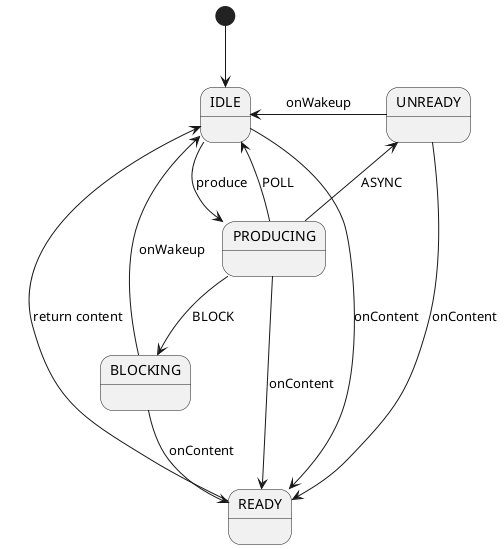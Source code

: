 @startuml


IDLE:
PRODUCING:
BLOCKING:
UNREADY:
READY:


[*] --> IDLE

IDLE --> PRODUCING : produce

PRODUCING --> READY : onContent
BLOCKING --> READY : onContent
UNREADY --> READY : onContent
IDLE --> READY : onContent

BLOCKING -up-> IDLE : onWakeup
UNREADY -left-> IDLE : onWakeup


PRODUCING -left-> IDLE : POLL
PRODUCING --> BLOCKING : BLOCK
PRODUCING -left-> UNREADY : ASYNC

READY -up-> IDLE : return content
@enduml